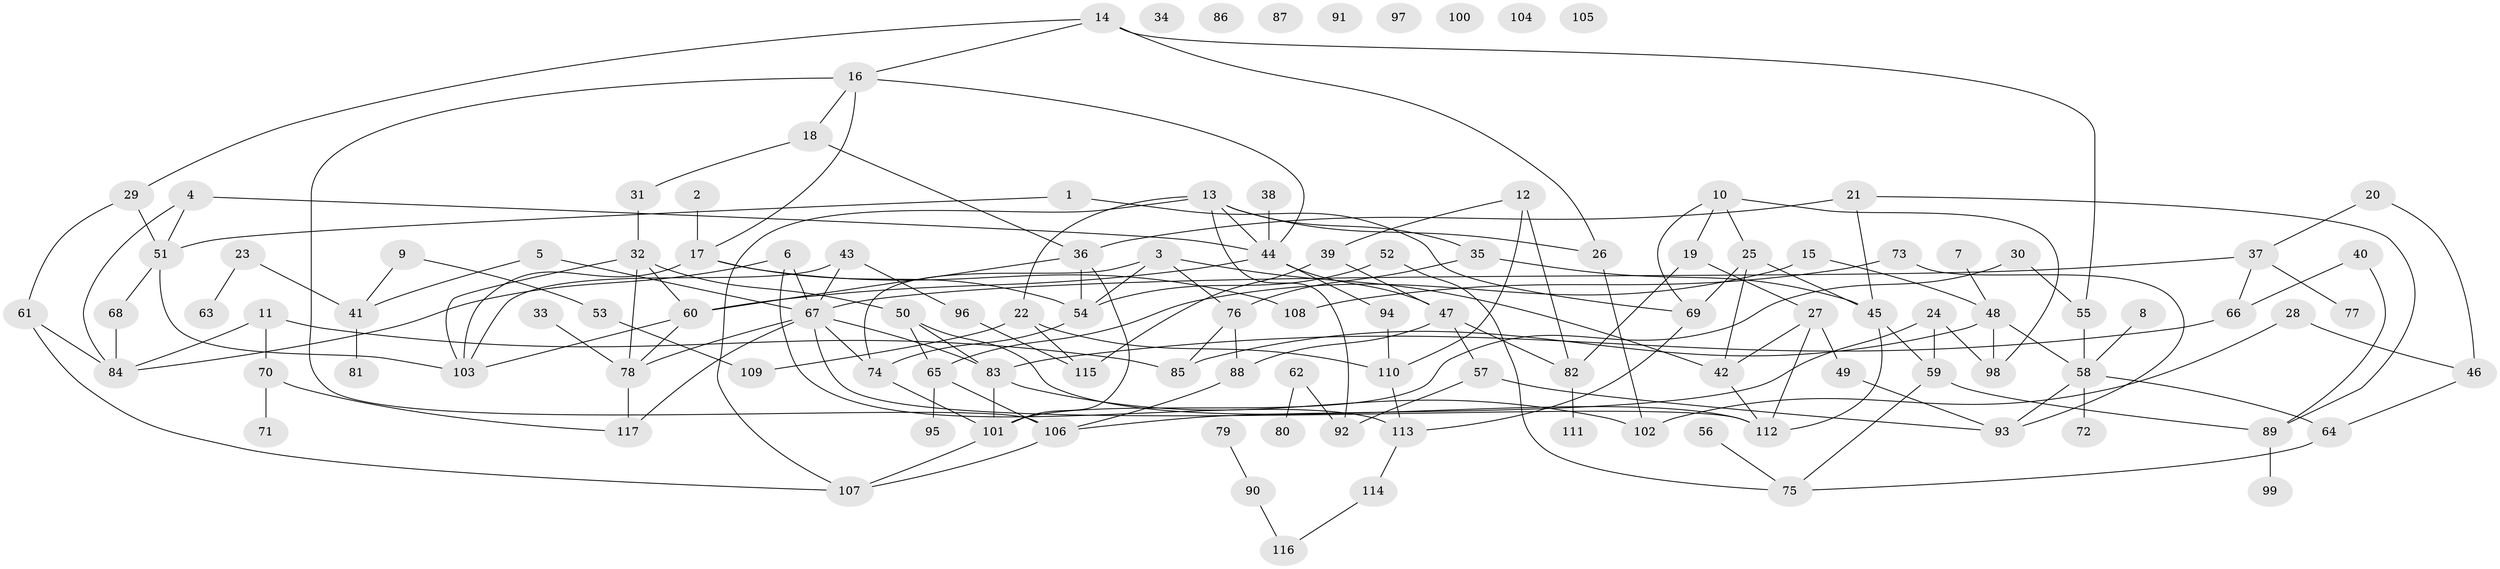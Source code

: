 // Generated by graph-tools (version 1.1) at 2025/25/03/09/25 03:25:18]
// undirected, 117 vertices, 172 edges
graph export_dot {
graph [start="1"]
  node [color=gray90,style=filled];
  1;
  2;
  3;
  4;
  5;
  6;
  7;
  8;
  9;
  10;
  11;
  12;
  13;
  14;
  15;
  16;
  17;
  18;
  19;
  20;
  21;
  22;
  23;
  24;
  25;
  26;
  27;
  28;
  29;
  30;
  31;
  32;
  33;
  34;
  35;
  36;
  37;
  38;
  39;
  40;
  41;
  42;
  43;
  44;
  45;
  46;
  47;
  48;
  49;
  50;
  51;
  52;
  53;
  54;
  55;
  56;
  57;
  58;
  59;
  60;
  61;
  62;
  63;
  64;
  65;
  66;
  67;
  68;
  69;
  70;
  71;
  72;
  73;
  74;
  75;
  76;
  77;
  78;
  79;
  80;
  81;
  82;
  83;
  84;
  85;
  86;
  87;
  88;
  89;
  90;
  91;
  92;
  93;
  94;
  95;
  96;
  97;
  98;
  99;
  100;
  101;
  102;
  103;
  104;
  105;
  106;
  107;
  108;
  109;
  110;
  111;
  112;
  113;
  114;
  115;
  116;
  117;
  1 -- 51;
  1 -- 69;
  2 -- 17;
  3 -- 42;
  3 -- 54;
  3 -- 74;
  3 -- 76;
  4 -- 44;
  4 -- 51;
  4 -- 84;
  5 -- 41;
  5 -- 67;
  6 -- 67;
  6 -- 84;
  6 -- 113;
  7 -- 48;
  8 -- 58;
  9 -- 41;
  9 -- 53;
  10 -- 19;
  10 -- 25;
  10 -- 69;
  10 -- 98;
  11 -- 70;
  11 -- 84;
  11 -- 85;
  12 -- 39;
  12 -- 82;
  12 -- 110;
  13 -- 22;
  13 -- 26;
  13 -- 35;
  13 -- 44;
  13 -- 92;
  13 -- 107;
  14 -- 16;
  14 -- 26;
  14 -- 29;
  14 -- 55;
  15 -- 48;
  15 -- 65;
  16 -- 17;
  16 -- 18;
  16 -- 44;
  16 -- 106;
  17 -- 54;
  17 -- 103;
  17 -- 108;
  18 -- 31;
  18 -- 36;
  19 -- 27;
  19 -- 82;
  20 -- 37;
  20 -- 46;
  21 -- 36;
  21 -- 45;
  21 -- 89;
  22 -- 109;
  22 -- 110;
  22 -- 115;
  23 -- 41;
  23 -- 63;
  24 -- 59;
  24 -- 98;
  24 -- 106;
  25 -- 42;
  25 -- 45;
  25 -- 69;
  26 -- 102;
  27 -- 42;
  27 -- 49;
  27 -- 112;
  28 -- 46;
  28 -- 102;
  29 -- 51;
  29 -- 61;
  30 -- 55;
  30 -- 101;
  31 -- 32;
  32 -- 50;
  32 -- 60;
  32 -- 78;
  32 -- 103;
  33 -- 78;
  35 -- 45;
  35 -- 76;
  36 -- 54;
  36 -- 60;
  36 -- 101;
  37 -- 66;
  37 -- 67;
  37 -- 77;
  38 -- 44;
  39 -- 47;
  39 -- 115;
  40 -- 66;
  40 -- 89;
  41 -- 81;
  42 -- 112;
  43 -- 67;
  43 -- 96;
  43 -- 103;
  44 -- 47;
  44 -- 60;
  44 -- 94;
  45 -- 59;
  45 -- 112;
  46 -- 64;
  47 -- 57;
  47 -- 82;
  47 -- 88;
  48 -- 58;
  48 -- 85;
  48 -- 98;
  49 -- 93;
  50 -- 65;
  50 -- 83;
  50 -- 112;
  51 -- 68;
  51 -- 103;
  52 -- 54;
  52 -- 75;
  53 -- 109;
  54 -- 74;
  55 -- 58;
  56 -- 75;
  57 -- 92;
  57 -- 93;
  58 -- 64;
  58 -- 72;
  58 -- 93;
  59 -- 75;
  59 -- 89;
  60 -- 78;
  60 -- 103;
  61 -- 84;
  61 -- 107;
  62 -- 80;
  62 -- 92;
  64 -- 75;
  65 -- 95;
  65 -- 106;
  66 -- 83;
  67 -- 74;
  67 -- 78;
  67 -- 83;
  67 -- 112;
  67 -- 117;
  68 -- 84;
  69 -- 113;
  70 -- 71;
  70 -- 117;
  73 -- 93;
  73 -- 108;
  74 -- 101;
  76 -- 85;
  76 -- 88;
  78 -- 117;
  79 -- 90;
  82 -- 111;
  83 -- 101;
  83 -- 102;
  88 -- 106;
  89 -- 99;
  90 -- 116;
  94 -- 110;
  96 -- 115;
  101 -- 107;
  106 -- 107;
  110 -- 113;
  113 -- 114;
  114 -- 116;
}
